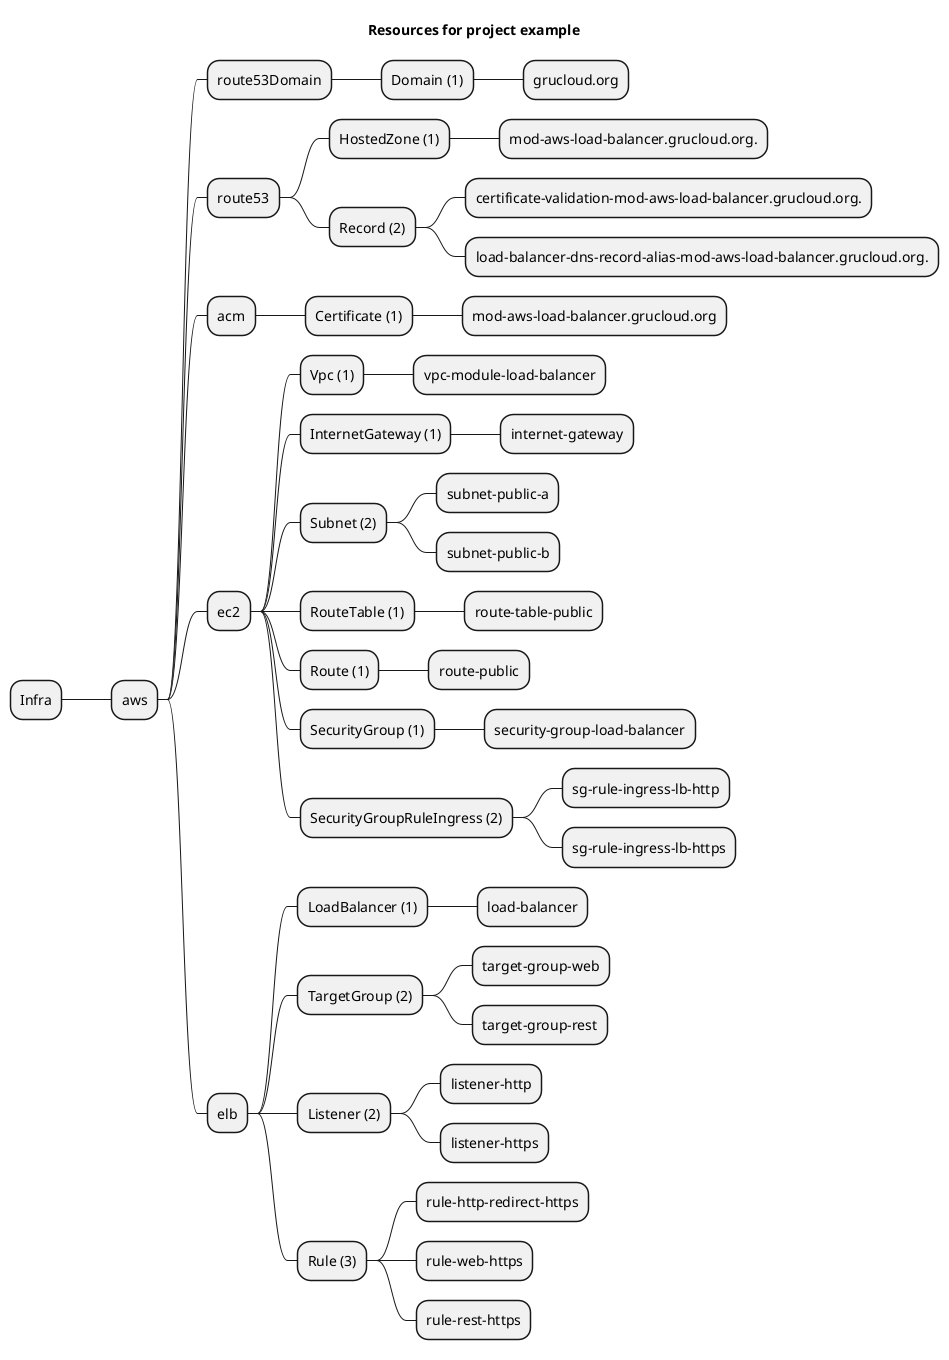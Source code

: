 @startmindmap
title Resources for project example
skinparam monochrome true
+ Infra
++ aws
+++ route53Domain
++++ Domain (1)
+++++ grucloud.org
+++ route53
++++ HostedZone (1)
+++++ mod-aws-load-balancer.grucloud.org.
++++ Record (2)
+++++ certificate-validation-mod-aws-load-balancer.grucloud.org.
+++++ load-balancer-dns-record-alias-mod-aws-load-balancer.grucloud.org.
+++ acm
++++ Certificate (1)
+++++ mod-aws-load-balancer.grucloud.org
+++ ec2
++++ Vpc (1)
+++++ vpc-module-load-balancer
++++ InternetGateway (1)
+++++ internet-gateway
++++ Subnet (2)
+++++ subnet-public-a
+++++ subnet-public-b
++++ RouteTable (1)
+++++ route-table-public
++++ Route (1)
+++++ route-public
++++ SecurityGroup (1)
+++++ security-group-load-balancer
++++ SecurityGroupRuleIngress (2)
+++++ sg-rule-ingress-lb-http
+++++ sg-rule-ingress-lb-https
+++ elb
++++ LoadBalancer (1)
+++++ load-balancer
++++ TargetGroup (2)
+++++ target-group-web
+++++ target-group-rest
++++ Listener (2)
+++++ listener-http
+++++ listener-https
++++ Rule (3)
+++++ rule-http-redirect-https
+++++ rule-web-https
+++++ rule-rest-https
@endmindmap